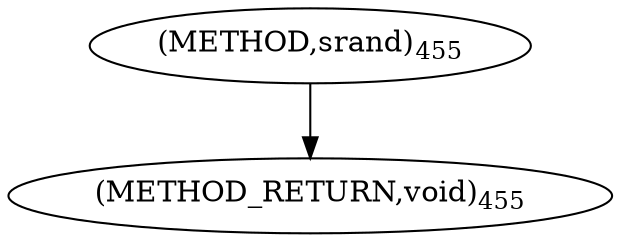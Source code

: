 digraph "srand" {  
"33288" [label = <(METHOD,srand)<SUB>455</SUB>> ]
"33290" [label = <(METHOD_RETURN,void)<SUB>455</SUB>> ]
  "33288" -> "33290" 
}
